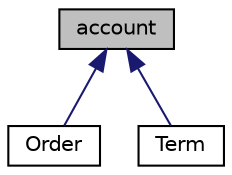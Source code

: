 digraph G
{
  edge [fontname="Helvetica",fontsize="10",labelfontname="Helvetica",labelfontsize="10"];
  node [fontname="Helvetica",fontsize="10",shape=record];
  Node1 [label="account",height=0.2,width=0.4,color="black", fillcolor="grey75", style="filled" fontcolor="black"];
  Node1 -> Node2 [dir="back",color="midnightblue",fontsize="10",style="solid",fontname="Helvetica"];
  Node2 [label="Order",height=0.2,width=0.4,color="black", fillcolor="white", style="filled",URL="$class_order.html",tooltip="Sub-Class Order."];
  Node1 -> Node3 [dir="back",color="midnightblue",fontsize="10",style="solid",fontname="Helvetica"];
  Node3 [label="Term",height=0.2,width=0.4,color="black", fillcolor="white", style="filled",URL="$class_term.html",tooltip="Sub-Class Term."];
}
